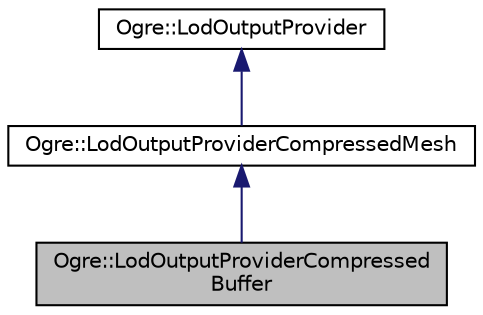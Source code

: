 digraph "Ogre::LodOutputProviderCompressedBuffer"
{
  bgcolor="transparent";
  edge [fontname="Helvetica",fontsize="10",labelfontname="Helvetica",labelfontsize="10"];
  node [fontname="Helvetica",fontsize="10",shape=record];
  Node0 [label="Ogre::LodOutputProviderCompressed\lBuffer",height=0.2,width=0.4,color="black", fillcolor="grey75", style="filled", fontcolor="black"];
  Node1 -> Node0 [dir="back",color="midnightblue",fontsize="10",style="solid",fontname="Helvetica"];
  Node1 [label="Ogre::LodOutputProviderCompressedMesh",height=0.2,width=0.4,color="black",URL="$class_ogre_1_1_lod_output_provider_compressed_mesh.html"];
  Node2 -> Node1 [dir="back",color="midnightblue",fontsize="10",style="solid",fontname="Helvetica"];
  Node2 [label="Ogre::LodOutputProvider",height=0.2,width=0.4,color="black",URL="$class_ogre_1_1_lod_output_provider.html"];
}
